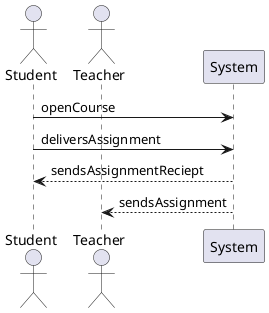 @startuml
'https://plantuml.com/sequence-diagram

actor Student
actor Teacher

Student -> System: openCourse
Student -> System: deliversAssignment
System--> Student : sendsAssignmentReciept
System --> Teacher: sendsAssignment
@enduml